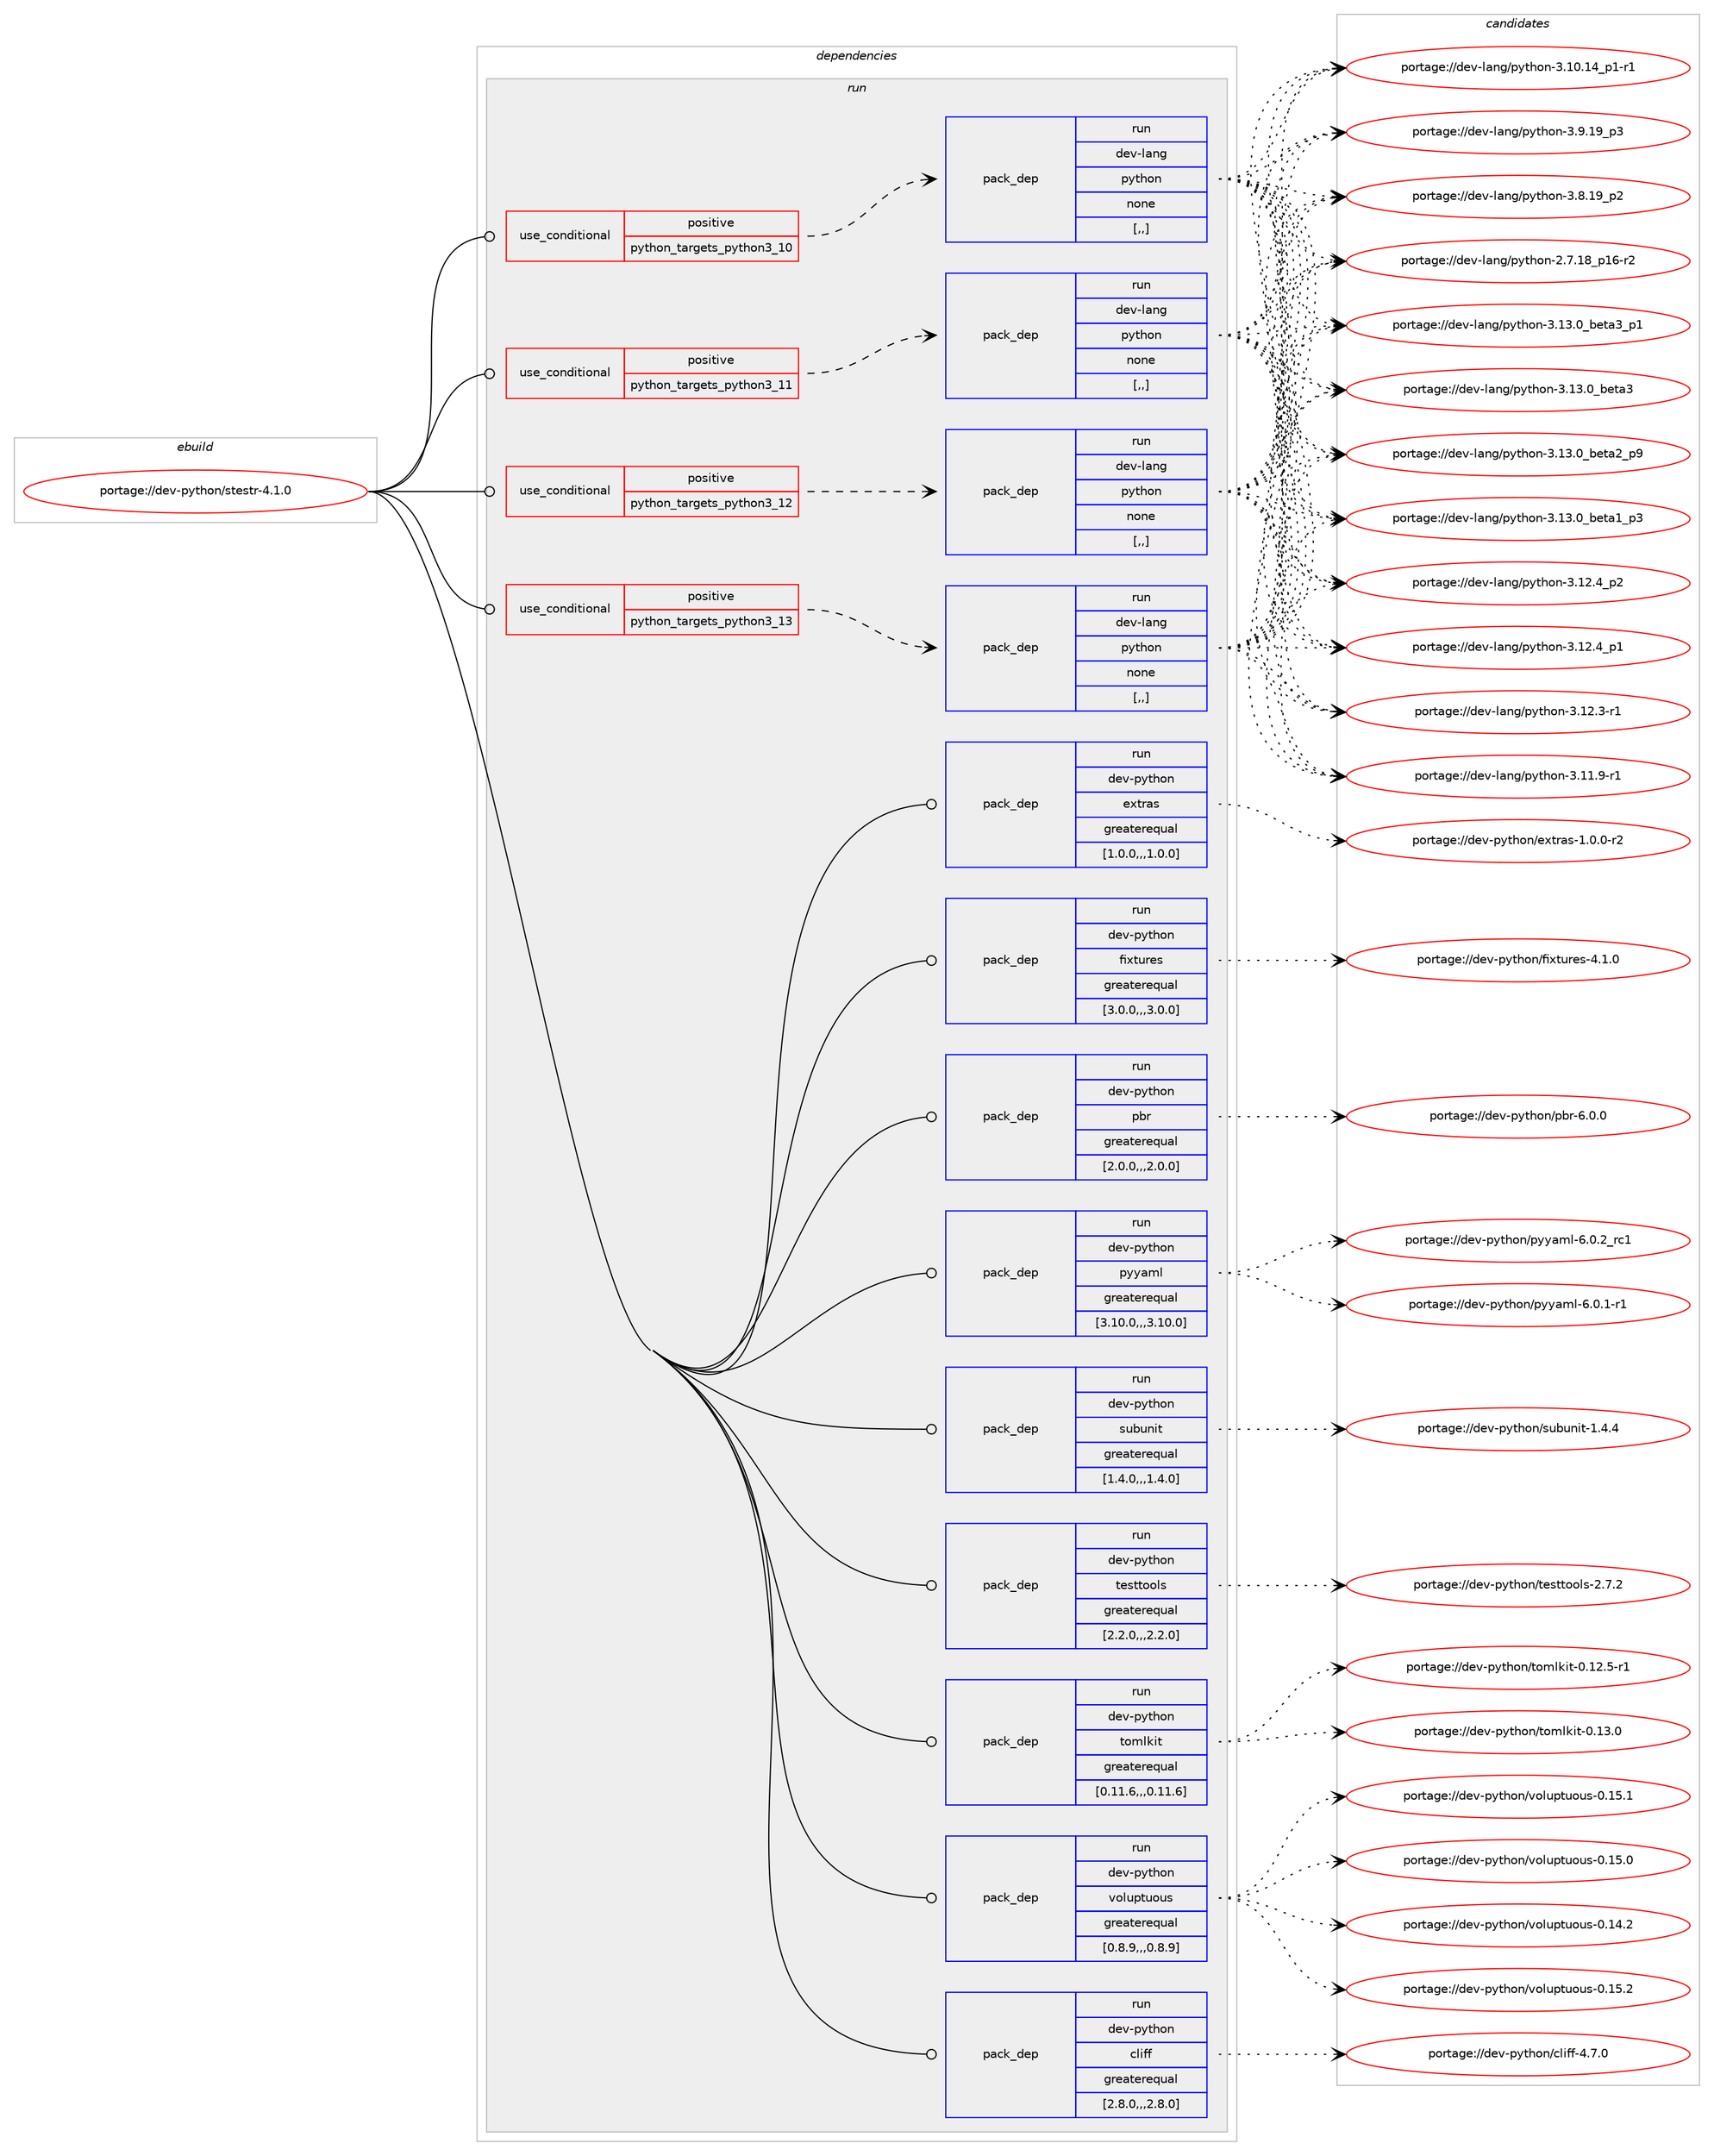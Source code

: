 digraph prolog {

# *************
# Graph options
# *************

newrank=true;
concentrate=true;
compound=true;
graph [rankdir=LR,fontname=Helvetica,fontsize=10,ranksep=1.5];#, ranksep=2.5, nodesep=0.2];
edge  [arrowhead=vee];
node  [fontname=Helvetica,fontsize=10];

# **********
# The ebuild
# **********

subgraph cluster_leftcol {
color=gray;
rank=same;
label=<<i>ebuild</i>>;
id [label="portage://dev-python/stestr-4.1.0", color=red, width=4, href="../dev-python/stestr-4.1.0.svg"];
}

# ****************
# The dependencies
# ****************

subgraph cluster_midcol {
color=gray;
label=<<i>dependencies</i>>;
subgraph cluster_compile {
fillcolor="#eeeeee";
style=filled;
label=<<i>compile</i>>;
}
subgraph cluster_compileandrun {
fillcolor="#eeeeee";
style=filled;
label=<<i>compile and run</i>>;
}
subgraph cluster_run {
fillcolor="#eeeeee";
style=filled;
label=<<i>run</i>>;
subgraph cond39720 {
dependency163639 [label=<<TABLE BORDER="0" CELLBORDER="1" CELLSPACING="0" CELLPADDING="4"><TR><TD ROWSPAN="3" CELLPADDING="10">use_conditional</TD></TR><TR><TD>positive</TD></TR><TR><TD>python_targets_python3_10</TD></TR></TABLE>>, shape=none, color=red];
subgraph pack122659 {
dependency163640 [label=<<TABLE BORDER="0" CELLBORDER="1" CELLSPACING="0" CELLPADDING="4" WIDTH="220"><TR><TD ROWSPAN="6" CELLPADDING="30">pack_dep</TD></TR><TR><TD WIDTH="110">run</TD></TR><TR><TD>dev-lang</TD></TR><TR><TD>python</TD></TR><TR><TD>none</TD></TR><TR><TD>[,,]</TD></TR></TABLE>>, shape=none, color=blue];
}
dependency163639:e -> dependency163640:w [weight=20,style="dashed",arrowhead="vee"];
}
id:e -> dependency163639:w [weight=20,style="solid",arrowhead="odot"];
subgraph cond39721 {
dependency163641 [label=<<TABLE BORDER="0" CELLBORDER="1" CELLSPACING="0" CELLPADDING="4"><TR><TD ROWSPAN="3" CELLPADDING="10">use_conditional</TD></TR><TR><TD>positive</TD></TR><TR><TD>python_targets_python3_11</TD></TR></TABLE>>, shape=none, color=red];
subgraph pack122660 {
dependency163642 [label=<<TABLE BORDER="0" CELLBORDER="1" CELLSPACING="0" CELLPADDING="4" WIDTH="220"><TR><TD ROWSPAN="6" CELLPADDING="30">pack_dep</TD></TR><TR><TD WIDTH="110">run</TD></TR><TR><TD>dev-lang</TD></TR><TR><TD>python</TD></TR><TR><TD>none</TD></TR><TR><TD>[,,]</TD></TR></TABLE>>, shape=none, color=blue];
}
dependency163641:e -> dependency163642:w [weight=20,style="dashed",arrowhead="vee"];
}
id:e -> dependency163641:w [weight=20,style="solid",arrowhead="odot"];
subgraph cond39722 {
dependency163643 [label=<<TABLE BORDER="0" CELLBORDER="1" CELLSPACING="0" CELLPADDING="4"><TR><TD ROWSPAN="3" CELLPADDING="10">use_conditional</TD></TR><TR><TD>positive</TD></TR><TR><TD>python_targets_python3_12</TD></TR></TABLE>>, shape=none, color=red];
subgraph pack122661 {
dependency163644 [label=<<TABLE BORDER="0" CELLBORDER="1" CELLSPACING="0" CELLPADDING="4" WIDTH="220"><TR><TD ROWSPAN="6" CELLPADDING="30">pack_dep</TD></TR><TR><TD WIDTH="110">run</TD></TR><TR><TD>dev-lang</TD></TR><TR><TD>python</TD></TR><TR><TD>none</TD></TR><TR><TD>[,,]</TD></TR></TABLE>>, shape=none, color=blue];
}
dependency163643:e -> dependency163644:w [weight=20,style="dashed",arrowhead="vee"];
}
id:e -> dependency163643:w [weight=20,style="solid",arrowhead="odot"];
subgraph cond39723 {
dependency163645 [label=<<TABLE BORDER="0" CELLBORDER="1" CELLSPACING="0" CELLPADDING="4"><TR><TD ROWSPAN="3" CELLPADDING="10">use_conditional</TD></TR><TR><TD>positive</TD></TR><TR><TD>python_targets_python3_13</TD></TR></TABLE>>, shape=none, color=red];
subgraph pack122662 {
dependency163646 [label=<<TABLE BORDER="0" CELLBORDER="1" CELLSPACING="0" CELLPADDING="4" WIDTH="220"><TR><TD ROWSPAN="6" CELLPADDING="30">pack_dep</TD></TR><TR><TD WIDTH="110">run</TD></TR><TR><TD>dev-lang</TD></TR><TR><TD>python</TD></TR><TR><TD>none</TD></TR><TR><TD>[,,]</TD></TR></TABLE>>, shape=none, color=blue];
}
dependency163645:e -> dependency163646:w [weight=20,style="dashed",arrowhead="vee"];
}
id:e -> dependency163645:w [weight=20,style="solid",arrowhead="odot"];
subgraph pack122663 {
dependency163647 [label=<<TABLE BORDER="0" CELLBORDER="1" CELLSPACING="0" CELLPADDING="4" WIDTH="220"><TR><TD ROWSPAN="6" CELLPADDING="30">pack_dep</TD></TR><TR><TD WIDTH="110">run</TD></TR><TR><TD>dev-python</TD></TR><TR><TD>cliff</TD></TR><TR><TD>greaterequal</TD></TR><TR><TD>[2.8.0,,,2.8.0]</TD></TR></TABLE>>, shape=none, color=blue];
}
id:e -> dependency163647:w [weight=20,style="solid",arrowhead="odot"];
subgraph pack122664 {
dependency163648 [label=<<TABLE BORDER="0" CELLBORDER="1" CELLSPACING="0" CELLPADDING="4" WIDTH="220"><TR><TD ROWSPAN="6" CELLPADDING="30">pack_dep</TD></TR><TR><TD WIDTH="110">run</TD></TR><TR><TD>dev-python</TD></TR><TR><TD>extras</TD></TR><TR><TD>greaterequal</TD></TR><TR><TD>[1.0.0,,,1.0.0]</TD></TR></TABLE>>, shape=none, color=blue];
}
id:e -> dependency163648:w [weight=20,style="solid",arrowhead="odot"];
subgraph pack122665 {
dependency163649 [label=<<TABLE BORDER="0" CELLBORDER="1" CELLSPACING="0" CELLPADDING="4" WIDTH="220"><TR><TD ROWSPAN="6" CELLPADDING="30">pack_dep</TD></TR><TR><TD WIDTH="110">run</TD></TR><TR><TD>dev-python</TD></TR><TR><TD>fixtures</TD></TR><TR><TD>greaterequal</TD></TR><TR><TD>[3.0.0,,,3.0.0]</TD></TR></TABLE>>, shape=none, color=blue];
}
id:e -> dependency163649:w [weight=20,style="solid",arrowhead="odot"];
subgraph pack122666 {
dependency163650 [label=<<TABLE BORDER="0" CELLBORDER="1" CELLSPACING="0" CELLPADDING="4" WIDTH="220"><TR><TD ROWSPAN="6" CELLPADDING="30">pack_dep</TD></TR><TR><TD WIDTH="110">run</TD></TR><TR><TD>dev-python</TD></TR><TR><TD>pbr</TD></TR><TR><TD>greaterequal</TD></TR><TR><TD>[2.0.0,,,2.0.0]</TD></TR></TABLE>>, shape=none, color=blue];
}
id:e -> dependency163650:w [weight=20,style="solid",arrowhead="odot"];
subgraph pack122667 {
dependency163651 [label=<<TABLE BORDER="0" CELLBORDER="1" CELLSPACING="0" CELLPADDING="4" WIDTH="220"><TR><TD ROWSPAN="6" CELLPADDING="30">pack_dep</TD></TR><TR><TD WIDTH="110">run</TD></TR><TR><TD>dev-python</TD></TR><TR><TD>pyyaml</TD></TR><TR><TD>greaterequal</TD></TR><TR><TD>[3.10.0,,,3.10.0]</TD></TR></TABLE>>, shape=none, color=blue];
}
id:e -> dependency163651:w [weight=20,style="solid",arrowhead="odot"];
subgraph pack122668 {
dependency163652 [label=<<TABLE BORDER="0" CELLBORDER="1" CELLSPACING="0" CELLPADDING="4" WIDTH="220"><TR><TD ROWSPAN="6" CELLPADDING="30">pack_dep</TD></TR><TR><TD WIDTH="110">run</TD></TR><TR><TD>dev-python</TD></TR><TR><TD>subunit</TD></TR><TR><TD>greaterequal</TD></TR><TR><TD>[1.4.0,,,1.4.0]</TD></TR></TABLE>>, shape=none, color=blue];
}
id:e -> dependency163652:w [weight=20,style="solid",arrowhead="odot"];
subgraph pack122669 {
dependency163653 [label=<<TABLE BORDER="0" CELLBORDER="1" CELLSPACING="0" CELLPADDING="4" WIDTH="220"><TR><TD ROWSPAN="6" CELLPADDING="30">pack_dep</TD></TR><TR><TD WIDTH="110">run</TD></TR><TR><TD>dev-python</TD></TR><TR><TD>testtools</TD></TR><TR><TD>greaterequal</TD></TR><TR><TD>[2.2.0,,,2.2.0]</TD></TR></TABLE>>, shape=none, color=blue];
}
id:e -> dependency163653:w [weight=20,style="solid",arrowhead="odot"];
subgraph pack122670 {
dependency163654 [label=<<TABLE BORDER="0" CELLBORDER="1" CELLSPACING="0" CELLPADDING="4" WIDTH="220"><TR><TD ROWSPAN="6" CELLPADDING="30">pack_dep</TD></TR><TR><TD WIDTH="110">run</TD></TR><TR><TD>dev-python</TD></TR><TR><TD>tomlkit</TD></TR><TR><TD>greaterequal</TD></TR><TR><TD>[0.11.6,,,0.11.6]</TD></TR></TABLE>>, shape=none, color=blue];
}
id:e -> dependency163654:w [weight=20,style="solid",arrowhead="odot"];
subgraph pack122671 {
dependency163655 [label=<<TABLE BORDER="0" CELLBORDER="1" CELLSPACING="0" CELLPADDING="4" WIDTH="220"><TR><TD ROWSPAN="6" CELLPADDING="30">pack_dep</TD></TR><TR><TD WIDTH="110">run</TD></TR><TR><TD>dev-python</TD></TR><TR><TD>voluptuous</TD></TR><TR><TD>greaterequal</TD></TR><TR><TD>[0.8.9,,,0.8.9]</TD></TR></TABLE>>, shape=none, color=blue];
}
id:e -> dependency163655:w [weight=20,style="solid",arrowhead="odot"];
}
}

# **************
# The candidates
# **************

subgraph cluster_choices {
rank=same;
color=gray;
label=<<i>candidates</i>>;

subgraph choice122659 {
color=black;
nodesep=1;
choice10010111845108971101034711212111610411111045514649514648959810111697519511249 [label="portage://dev-lang/python-3.13.0_beta3_p1", color=red, width=4,href="../dev-lang/python-3.13.0_beta3_p1.svg"];
choice1001011184510897110103471121211161041111104551464951464895981011169751 [label="portage://dev-lang/python-3.13.0_beta3", color=red, width=4,href="../dev-lang/python-3.13.0_beta3.svg"];
choice10010111845108971101034711212111610411111045514649514648959810111697509511257 [label="portage://dev-lang/python-3.13.0_beta2_p9", color=red, width=4,href="../dev-lang/python-3.13.0_beta2_p9.svg"];
choice10010111845108971101034711212111610411111045514649514648959810111697499511251 [label="portage://dev-lang/python-3.13.0_beta1_p3", color=red, width=4,href="../dev-lang/python-3.13.0_beta1_p3.svg"];
choice100101118451089711010347112121116104111110455146495046529511250 [label="portage://dev-lang/python-3.12.4_p2", color=red, width=4,href="../dev-lang/python-3.12.4_p2.svg"];
choice100101118451089711010347112121116104111110455146495046529511249 [label="portage://dev-lang/python-3.12.4_p1", color=red, width=4,href="../dev-lang/python-3.12.4_p1.svg"];
choice100101118451089711010347112121116104111110455146495046514511449 [label="portage://dev-lang/python-3.12.3-r1", color=red, width=4,href="../dev-lang/python-3.12.3-r1.svg"];
choice100101118451089711010347112121116104111110455146494946574511449 [label="portage://dev-lang/python-3.11.9-r1", color=red, width=4,href="../dev-lang/python-3.11.9-r1.svg"];
choice100101118451089711010347112121116104111110455146494846495295112494511449 [label="portage://dev-lang/python-3.10.14_p1-r1", color=red, width=4,href="../dev-lang/python-3.10.14_p1-r1.svg"];
choice100101118451089711010347112121116104111110455146574649579511251 [label="portage://dev-lang/python-3.9.19_p3", color=red, width=4,href="../dev-lang/python-3.9.19_p3.svg"];
choice100101118451089711010347112121116104111110455146564649579511250 [label="portage://dev-lang/python-3.8.19_p2", color=red, width=4,href="../dev-lang/python-3.8.19_p2.svg"];
choice100101118451089711010347112121116104111110455046554649569511249544511450 [label="portage://dev-lang/python-2.7.18_p16-r2", color=red, width=4,href="../dev-lang/python-2.7.18_p16-r2.svg"];
dependency163640:e -> choice10010111845108971101034711212111610411111045514649514648959810111697519511249:w [style=dotted,weight="100"];
dependency163640:e -> choice1001011184510897110103471121211161041111104551464951464895981011169751:w [style=dotted,weight="100"];
dependency163640:e -> choice10010111845108971101034711212111610411111045514649514648959810111697509511257:w [style=dotted,weight="100"];
dependency163640:e -> choice10010111845108971101034711212111610411111045514649514648959810111697499511251:w [style=dotted,weight="100"];
dependency163640:e -> choice100101118451089711010347112121116104111110455146495046529511250:w [style=dotted,weight="100"];
dependency163640:e -> choice100101118451089711010347112121116104111110455146495046529511249:w [style=dotted,weight="100"];
dependency163640:e -> choice100101118451089711010347112121116104111110455146495046514511449:w [style=dotted,weight="100"];
dependency163640:e -> choice100101118451089711010347112121116104111110455146494946574511449:w [style=dotted,weight="100"];
dependency163640:e -> choice100101118451089711010347112121116104111110455146494846495295112494511449:w [style=dotted,weight="100"];
dependency163640:e -> choice100101118451089711010347112121116104111110455146574649579511251:w [style=dotted,weight="100"];
dependency163640:e -> choice100101118451089711010347112121116104111110455146564649579511250:w [style=dotted,weight="100"];
dependency163640:e -> choice100101118451089711010347112121116104111110455046554649569511249544511450:w [style=dotted,weight="100"];
}
subgraph choice122660 {
color=black;
nodesep=1;
choice10010111845108971101034711212111610411111045514649514648959810111697519511249 [label="portage://dev-lang/python-3.13.0_beta3_p1", color=red, width=4,href="../dev-lang/python-3.13.0_beta3_p1.svg"];
choice1001011184510897110103471121211161041111104551464951464895981011169751 [label="portage://dev-lang/python-3.13.0_beta3", color=red, width=4,href="../dev-lang/python-3.13.0_beta3.svg"];
choice10010111845108971101034711212111610411111045514649514648959810111697509511257 [label="portage://dev-lang/python-3.13.0_beta2_p9", color=red, width=4,href="../dev-lang/python-3.13.0_beta2_p9.svg"];
choice10010111845108971101034711212111610411111045514649514648959810111697499511251 [label="portage://dev-lang/python-3.13.0_beta1_p3", color=red, width=4,href="../dev-lang/python-3.13.0_beta1_p3.svg"];
choice100101118451089711010347112121116104111110455146495046529511250 [label="portage://dev-lang/python-3.12.4_p2", color=red, width=4,href="../dev-lang/python-3.12.4_p2.svg"];
choice100101118451089711010347112121116104111110455146495046529511249 [label="portage://dev-lang/python-3.12.4_p1", color=red, width=4,href="../dev-lang/python-3.12.4_p1.svg"];
choice100101118451089711010347112121116104111110455146495046514511449 [label="portage://dev-lang/python-3.12.3-r1", color=red, width=4,href="../dev-lang/python-3.12.3-r1.svg"];
choice100101118451089711010347112121116104111110455146494946574511449 [label="portage://dev-lang/python-3.11.9-r1", color=red, width=4,href="../dev-lang/python-3.11.9-r1.svg"];
choice100101118451089711010347112121116104111110455146494846495295112494511449 [label="portage://dev-lang/python-3.10.14_p1-r1", color=red, width=4,href="../dev-lang/python-3.10.14_p1-r1.svg"];
choice100101118451089711010347112121116104111110455146574649579511251 [label="portage://dev-lang/python-3.9.19_p3", color=red, width=4,href="../dev-lang/python-3.9.19_p3.svg"];
choice100101118451089711010347112121116104111110455146564649579511250 [label="portage://dev-lang/python-3.8.19_p2", color=red, width=4,href="../dev-lang/python-3.8.19_p2.svg"];
choice100101118451089711010347112121116104111110455046554649569511249544511450 [label="portage://dev-lang/python-2.7.18_p16-r2", color=red, width=4,href="../dev-lang/python-2.7.18_p16-r2.svg"];
dependency163642:e -> choice10010111845108971101034711212111610411111045514649514648959810111697519511249:w [style=dotted,weight="100"];
dependency163642:e -> choice1001011184510897110103471121211161041111104551464951464895981011169751:w [style=dotted,weight="100"];
dependency163642:e -> choice10010111845108971101034711212111610411111045514649514648959810111697509511257:w [style=dotted,weight="100"];
dependency163642:e -> choice10010111845108971101034711212111610411111045514649514648959810111697499511251:w [style=dotted,weight="100"];
dependency163642:e -> choice100101118451089711010347112121116104111110455146495046529511250:w [style=dotted,weight="100"];
dependency163642:e -> choice100101118451089711010347112121116104111110455146495046529511249:w [style=dotted,weight="100"];
dependency163642:e -> choice100101118451089711010347112121116104111110455146495046514511449:w [style=dotted,weight="100"];
dependency163642:e -> choice100101118451089711010347112121116104111110455146494946574511449:w [style=dotted,weight="100"];
dependency163642:e -> choice100101118451089711010347112121116104111110455146494846495295112494511449:w [style=dotted,weight="100"];
dependency163642:e -> choice100101118451089711010347112121116104111110455146574649579511251:w [style=dotted,weight="100"];
dependency163642:e -> choice100101118451089711010347112121116104111110455146564649579511250:w [style=dotted,weight="100"];
dependency163642:e -> choice100101118451089711010347112121116104111110455046554649569511249544511450:w [style=dotted,weight="100"];
}
subgraph choice122661 {
color=black;
nodesep=1;
choice10010111845108971101034711212111610411111045514649514648959810111697519511249 [label="portage://dev-lang/python-3.13.0_beta3_p1", color=red, width=4,href="../dev-lang/python-3.13.0_beta3_p1.svg"];
choice1001011184510897110103471121211161041111104551464951464895981011169751 [label="portage://dev-lang/python-3.13.0_beta3", color=red, width=4,href="../dev-lang/python-3.13.0_beta3.svg"];
choice10010111845108971101034711212111610411111045514649514648959810111697509511257 [label="portage://dev-lang/python-3.13.0_beta2_p9", color=red, width=4,href="../dev-lang/python-3.13.0_beta2_p9.svg"];
choice10010111845108971101034711212111610411111045514649514648959810111697499511251 [label="portage://dev-lang/python-3.13.0_beta1_p3", color=red, width=4,href="../dev-lang/python-3.13.0_beta1_p3.svg"];
choice100101118451089711010347112121116104111110455146495046529511250 [label="portage://dev-lang/python-3.12.4_p2", color=red, width=4,href="../dev-lang/python-3.12.4_p2.svg"];
choice100101118451089711010347112121116104111110455146495046529511249 [label="portage://dev-lang/python-3.12.4_p1", color=red, width=4,href="../dev-lang/python-3.12.4_p1.svg"];
choice100101118451089711010347112121116104111110455146495046514511449 [label="portage://dev-lang/python-3.12.3-r1", color=red, width=4,href="../dev-lang/python-3.12.3-r1.svg"];
choice100101118451089711010347112121116104111110455146494946574511449 [label="portage://dev-lang/python-3.11.9-r1", color=red, width=4,href="../dev-lang/python-3.11.9-r1.svg"];
choice100101118451089711010347112121116104111110455146494846495295112494511449 [label="portage://dev-lang/python-3.10.14_p1-r1", color=red, width=4,href="../dev-lang/python-3.10.14_p1-r1.svg"];
choice100101118451089711010347112121116104111110455146574649579511251 [label="portage://dev-lang/python-3.9.19_p3", color=red, width=4,href="../dev-lang/python-3.9.19_p3.svg"];
choice100101118451089711010347112121116104111110455146564649579511250 [label="portage://dev-lang/python-3.8.19_p2", color=red, width=4,href="../dev-lang/python-3.8.19_p2.svg"];
choice100101118451089711010347112121116104111110455046554649569511249544511450 [label="portage://dev-lang/python-2.7.18_p16-r2", color=red, width=4,href="../dev-lang/python-2.7.18_p16-r2.svg"];
dependency163644:e -> choice10010111845108971101034711212111610411111045514649514648959810111697519511249:w [style=dotted,weight="100"];
dependency163644:e -> choice1001011184510897110103471121211161041111104551464951464895981011169751:w [style=dotted,weight="100"];
dependency163644:e -> choice10010111845108971101034711212111610411111045514649514648959810111697509511257:w [style=dotted,weight="100"];
dependency163644:e -> choice10010111845108971101034711212111610411111045514649514648959810111697499511251:w [style=dotted,weight="100"];
dependency163644:e -> choice100101118451089711010347112121116104111110455146495046529511250:w [style=dotted,weight="100"];
dependency163644:e -> choice100101118451089711010347112121116104111110455146495046529511249:w [style=dotted,weight="100"];
dependency163644:e -> choice100101118451089711010347112121116104111110455146495046514511449:w [style=dotted,weight="100"];
dependency163644:e -> choice100101118451089711010347112121116104111110455146494946574511449:w [style=dotted,weight="100"];
dependency163644:e -> choice100101118451089711010347112121116104111110455146494846495295112494511449:w [style=dotted,weight="100"];
dependency163644:e -> choice100101118451089711010347112121116104111110455146574649579511251:w [style=dotted,weight="100"];
dependency163644:e -> choice100101118451089711010347112121116104111110455146564649579511250:w [style=dotted,weight="100"];
dependency163644:e -> choice100101118451089711010347112121116104111110455046554649569511249544511450:w [style=dotted,weight="100"];
}
subgraph choice122662 {
color=black;
nodesep=1;
choice10010111845108971101034711212111610411111045514649514648959810111697519511249 [label="portage://dev-lang/python-3.13.0_beta3_p1", color=red, width=4,href="../dev-lang/python-3.13.0_beta3_p1.svg"];
choice1001011184510897110103471121211161041111104551464951464895981011169751 [label="portage://dev-lang/python-3.13.0_beta3", color=red, width=4,href="../dev-lang/python-3.13.0_beta3.svg"];
choice10010111845108971101034711212111610411111045514649514648959810111697509511257 [label="portage://dev-lang/python-3.13.0_beta2_p9", color=red, width=4,href="../dev-lang/python-3.13.0_beta2_p9.svg"];
choice10010111845108971101034711212111610411111045514649514648959810111697499511251 [label="portage://dev-lang/python-3.13.0_beta1_p3", color=red, width=4,href="../dev-lang/python-3.13.0_beta1_p3.svg"];
choice100101118451089711010347112121116104111110455146495046529511250 [label="portage://dev-lang/python-3.12.4_p2", color=red, width=4,href="../dev-lang/python-3.12.4_p2.svg"];
choice100101118451089711010347112121116104111110455146495046529511249 [label="portage://dev-lang/python-3.12.4_p1", color=red, width=4,href="../dev-lang/python-3.12.4_p1.svg"];
choice100101118451089711010347112121116104111110455146495046514511449 [label="portage://dev-lang/python-3.12.3-r1", color=red, width=4,href="../dev-lang/python-3.12.3-r1.svg"];
choice100101118451089711010347112121116104111110455146494946574511449 [label="portage://dev-lang/python-3.11.9-r1", color=red, width=4,href="../dev-lang/python-3.11.9-r1.svg"];
choice100101118451089711010347112121116104111110455146494846495295112494511449 [label="portage://dev-lang/python-3.10.14_p1-r1", color=red, width=4,href="../dev-lang/python-3.10.14_p1-r1.svg"];
choice100101118451089711010347112121116104111110455146574649579511251 [label="portage://dev-lang/python-3.9.19_p3", color=red, width=4,href="../dev-lang/python-3.9.19_p3.svg"];
choice100101118451089711010347112121116104111110455146564649579511250 [label="portage://dev-lang/python-3.8.19_p2", color=red, width=4,href="../dev-lang/python-3.8.19_p2.svg"];
choice100101118451089711010347112121116104111110455046554649569511249544511450 [label="portage://dev-lang/python-2.7.18_p16-r2", color=red, width=4,href="../dev-lang/python-2.7.18_p16-r2.svg"];
dependency163646:e -> choice10010111845108971101034711212111610411111045514649514648959810111697519511249:w [style=dotted,weight="100"];
dependency163646:e -> choice1001011184510897110103471121211161041111104551464951464895981011169751:w [style=dotted,weight="100"];
dependency163646:e -> choice10010111845108971101034711212111610411111045514649514648959810111697509511257:w [style=dotted,weight="100"];
dependency163646:e -> choice10010111845108971101034711212111610411111045514649514648959810111697499511251:w [style=dotted,weight="100"];
dependency163646:e -> choice100101118451089711010347112121116104111110455146495046529511250:w [style=dotted,weight="100"];
dependency163646:e -> choice100101118451089711010347112121116104111110455146495046529511249:w [style=dotted,weight="100"];
dependency163646:e -> choice100101118451089711010347112121116104111110455146495046514511449:w [style=dotted,weight="100"];
dependency163646:e -> choice100101118451089711010347112121116104111110455146494946574511449:w [style=dotted,weight="100"];
dependency163646:e -> choice100101118451089711010347112121116104111110455146494846495295112494511449:w [style=dotted,weight="100"];
dependency163646:e -> choice100101118451089711010347112121116104111110455146574649579511251:w [style=dotted,weight="100"];
dependency163646:e -> choice100101118451089711010347112121116104111110455146564649579511250:w [style=dotted,weight="100"];
dependency163646:e -> choice100101118451089711010347112121116104111110455046554649569511249544511450:w [style=dotted,weight="100"];
}
subgraph choice122663 {
color=black;
nodesep=1;
choice100101118451121211161041111104799108105102102455246554648 [label="portage://dev-python/cliff-4.7.0", color=red, width=4,href="../dev-python/cliff-4.7.0.svg"];
dependency163647:e -> choice100101118451121211161041111104799108105102102455246554648:w [style=dotted,weight="100"];
}
subgraph choice122664 {
color=black;
nodesep=1;
choice1001011184511212111610411111047101120116114971154549464846484511450 [label="portage://dev-python/extras-1.0.0-r2", color=red, width=4,href="../dev-python/extras-1.0.0-r2.svg"];
dependency163648:e -> choice1001011184511212111610411111047101120116114971154549464846484511450:w [style=dotted,weight="100"];
}
subgraph choice122665 {
color=black;
nodesep=1;
choice1001011184511212111610411111047102105120116117114101115455246494648 [label="portage://dev-python/fixtures-4.1.0", color=red, width=4,href="../dev-python/fixtures-4.1.0.svg"];
dependency163649:e -> choice1001011184511212111610411111047102105120116117114101115455246494648:w [style=dotted,weight="100"];
}
subgraph choice122666 {
color=black;
nodesep=1;
choice100101118451121211161041111104711298114455446484648 [label="portage://dev-python/pbr-6.0.0", color=red, width=4,href="../dev-python/pbr-6.0.0.svg"];
dependency163650:e -> choice100101118451121211161041111104711298114455446484648:w [style=dotted,weight="100"];
}
subgraph choice122667 {
color=black;
nodesep=1;
choice100101118451121211161041111104711212112197109108455446484650951149949 [label="portage://dev-python/pyyaml-6.0.2_rc1", color=red, width=4,href="../dev-python/pyyaml-6.0.2_rc1.svg"];
choice1001011184511212111610411111047112121121971091084554464846494511449 [label="portage://dev-python/pyyaml-6.0.1-r1", color=red, width=4,href="../dev-python/pyyaml-6.0.1-r1.svg"];
dependency163651:e -> choice100101118451121211161041111104711212112197109108455446484650951149949:w [style=dotted,weight="100"];
dependency163651:e -> choice1001011184511212111610411111047112121121971091084554464846494511449:w [style=dotted,weight="100"];
}
subgraph choice122668 {
color=black;
nodesep=1;
choice100101118451121211161041111104711511798117110105116454946524652 [label="portage://dev-python/subunit-1.4.4", color=red, width=4,href="../dev-python/subunit-1.4.4.svg"];
dependency163652:e -> choice100101118451121211161041111104711511798117110105116454946524652:w [style=dotted,weight="100"];
}
subgraph choice122669 {
color=black;
nodesep=1;
choice1001011184511212111610411111047116101115116116111111108115455046554650 [label="portage://dev-python/testtools-2.7.2", color=red, width=4,href="../dev-python/testtools-2.7.2.svg"];
dependency163653:e -> choice1001011184511212111610411111047116101115116116111111108115455046554650:w [style=dotted,weight="100"];
}
subgraph choice122670 {
color=black;
nodesep=1;
choice100101118451121211161041111104711611110910810710511645484649514648 [label="portage://dev-python/tomlkit-0.13.0", color=red, width=4,href="../dev-python/tomlkit-0.13.0.svg"];
choice1001011184511212111610411111047116111109108107105116454846495046534511449 [label="portage://dev-python/tomlkit-0.12.5-r1", color=red, width=4,href="../dev-python/tomlkit-0.12.5-r1.svg"];
dependency163654:e -> choice100101118451121211161041111104711611110910810710511645484649514648:w [style=dotted,weight="100"];
dependency163654:e -> choice1001011184511212111610411111047116111109108107105116454846495046534511449:w [style=dotted,weight="100"];
}
subgraph choice122671 {
color=black;
nodesep=1;
choice100101118451121211161041111104711811110811711211611711111711545484649534650 [label="portage://dev-python/voluptuous-0.15.2", color=red, width=4,href="../dev-python/voluptuous-0.15.2.svg"];
choice100101118451121211161041111104711811110811711211611711111711545484649534649 [label="portage://dev-python/voluptuous-0.15.1", color=red, width=4,href="../dev-python/voluptuous-0.15.1.svg"];
choice100101118451121211161041111104711811110811711211611711111711545484649534648 [label="portage://dev-python/voluptuous-0.15.0", color=red, width=4,href="../dev-python/voluptuous-0.15.0.svg"];
choice100101118451121211161041111104711811110811711211611711111711545484649524650 [label="portage://dev-python/voluptuous-0.14.2", color=red, width=4,href="../dev-python/voluptuous-0.14.2.svg"];
dependency163655:e -> choice100101118451121211161041111104711811110811711211611711111711545484649534650:w [style=dotted,weight="100"];
dependency163655:e -> choice100101118451121211161041111104711811110811711211611711111711545484649534649:w [style=dotted,weight="100"];
dependency163655:e -> choice100101118451121211161041111104711811110811711211611711111711545484649534648:w [style=dotted,weight="100"];
dependency163655:e -> choice100101118451121211161041111104711811110811711211611711111711545484649524650:w [style=dotted,weight="100"];
}
}

}
